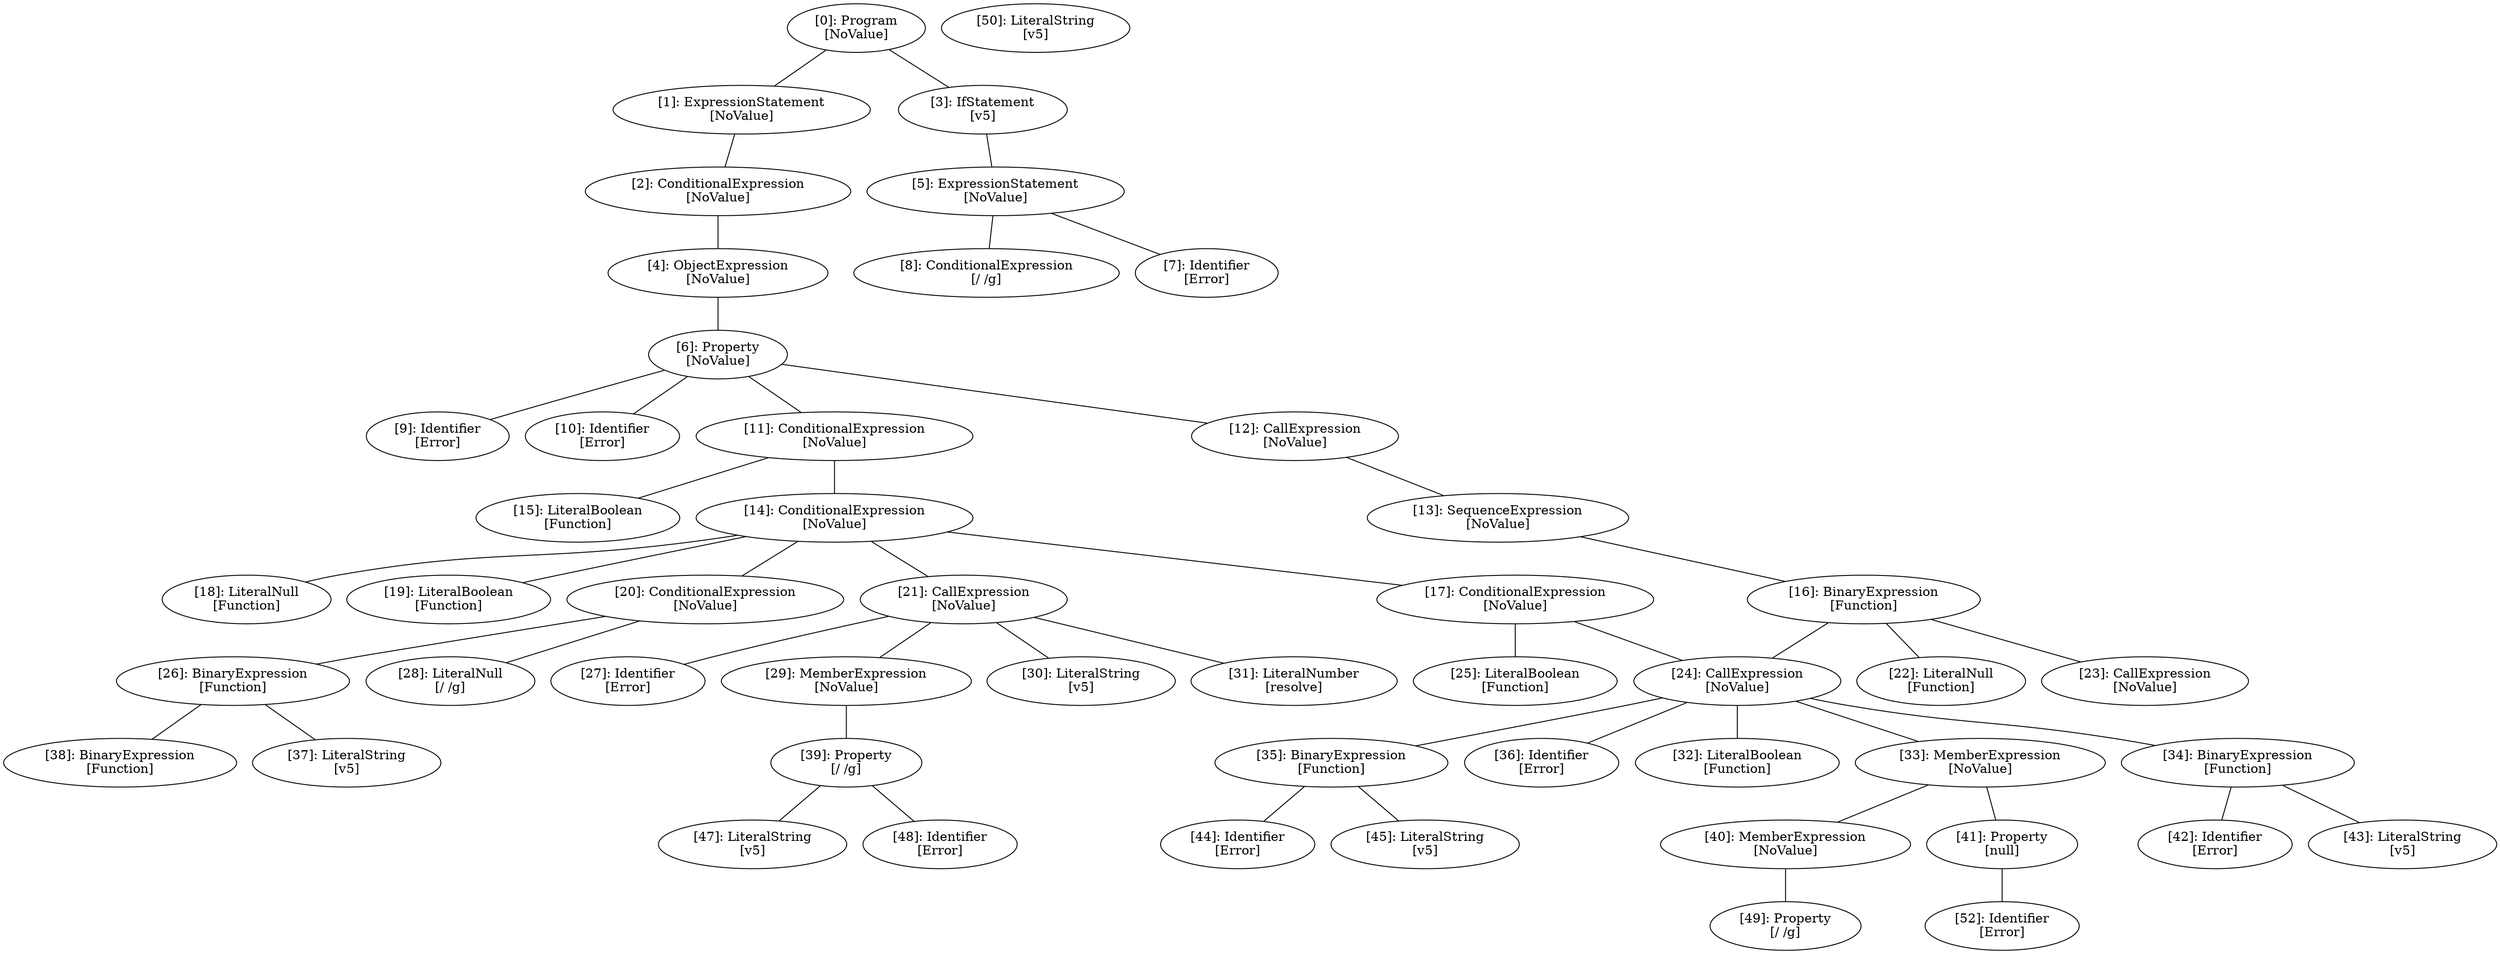 // Result
graph {
	0 [label="[0]: Program
[NoValue]"]
	1 [label="[1]: ExpressionStatement
[NoValue]"]
	2 [label="[2]: ConditionalExpression
[NoValue]"]
	3 [label="[3]: IfStatement
[v5]"]
	4 [label="[4]: ObjectExpression
[NoValue]"]
	5 [label="[5]: ExpressionStatement
[NoValue]"]
	6 [label="[6]: Property
[NoValue]"]
	7 [label="[7]: Identifier
[Error]"]
	8 [label="[8]: ConditionalExpression
[/ /g]"]
	9 [label="[9]: Identifier
[Error]"]
	10 [label="[10]: Identifier
[Error]"]
	11 [label="[11]: ConditionalExpression
[NoValue]"]
	12 [label="[12]: CallExpression
[NoValue]"]
	13 [label="[13]: SequenceExpression
[NoValue]"]
	14 [label="[14]: ConditionalExpression
[NoValue]"]
	15 [label="[15]: LiteralBoolean
[Function]"]
	16 [label="[16]: BinaryExpression
[Function]"]
	17 [label="[17]: ConditionalExpression
[NoValue]"]
	18 [label="[18]: LiteralNull
[Function]"]
	19 [label="[19]: LiteralBoolean
[Function]"]
	20 [label="[20]: ConditionalExpression
[NoValue]"]
	21 [label="[21]: CallExpression
[NoValue]"]
	22 [label="[22]: LiteralNull
[Function]"]
	23 [label="[23]: CallExpression
[NoValue]"]
	24 [label="[24]: CallExpression
[NoValue]"]
	25 [label="[25]: LiteralBoolean
[Function]"]
	26 [label="[26]: BinaryExpression
[Function]"]
	27 [label="[27]: Identifier
[Error]"]
	28 [label="[28]: LiteralNull
[/ /g]"]
	29 [label="[29]: MemberExpression
[NoValue]"]
	30 [label="[30]: LiteralString
[v5]"]
	31 [label="[31]: LiteralNumber
[resolve]"]
	32 [label="[32]: LiteralBoolean
[Function]"]
	33 [label="[33]: MemberExpression
[NoValue]"]
	34 [label="[34]: BinaryExpression
[Function]"]
	35 [label="[35]: BinaryExpression
[Function]"]
	36 [label="[36]: Identifier
[Error]"]
	37 [label="[37]: LiteralString
[v5]"]
	38 [label="[38]: BinaryExpression
[Function]"]
	39 [label="[39]: Property
[/ /g]"]
	40 [label="[40]: MemberExpression
[NoValue]"]
	41 [label="[41]: Property
[null]"]
	42 [label="[42]: Identifier
[Error]"]
	43 [label="[43]: LiteralString
[v5]"]
	44 [label="[44]: Identifier
[Error]"]
	45 [label="[45]: LiteralString
[v5]"]
	47 [label="[47]: LiteralString
[v5]"]
	48 [label="[48]: Identifier
[Error]"]
	49 [label="[49]: Property
[/ /g]"]
	50 [label="[50]: LiteralString
[v5]"]
	52 [label="[52]: Identifier
[Error]"]
	0 -- 1
	0 -- 3
	1 -- 2
	2 -- 4
	3 -- 5
	4 -- 6
	5 -- 7
	5 -- 8
	6 -- 9
	6 -- 10
	6 -- 11
	6 -- 12
	11 -- 14
	11 -- 15
	12 -- 13
	13 -- 16
	14 -- 17
	14 -- 18
	14 -- 19
	14 -- 20
	14 -- 21
	16 -- 22
	16 -- 23
	16 -- 24
	17 -- 24
	17 -- 25
	20 -- 26
	20 -- 28
	21 -- 27
	21 -- 29
	21 -- 30
	21 -- 31
	24 -- 32
	24 -- 33
	24 -- 34
	24 -- 35
	24 -- 36
	26 -- 37
	26 -- 38
	29 -- 39
	33 -- 40
	33 -- 41
	34 -- 42
	34 -- 43
	35 -- 44
	35 -- 45
	39 -- 47
	39 -- 48
	40 -- 49
	41 -- 52
}
